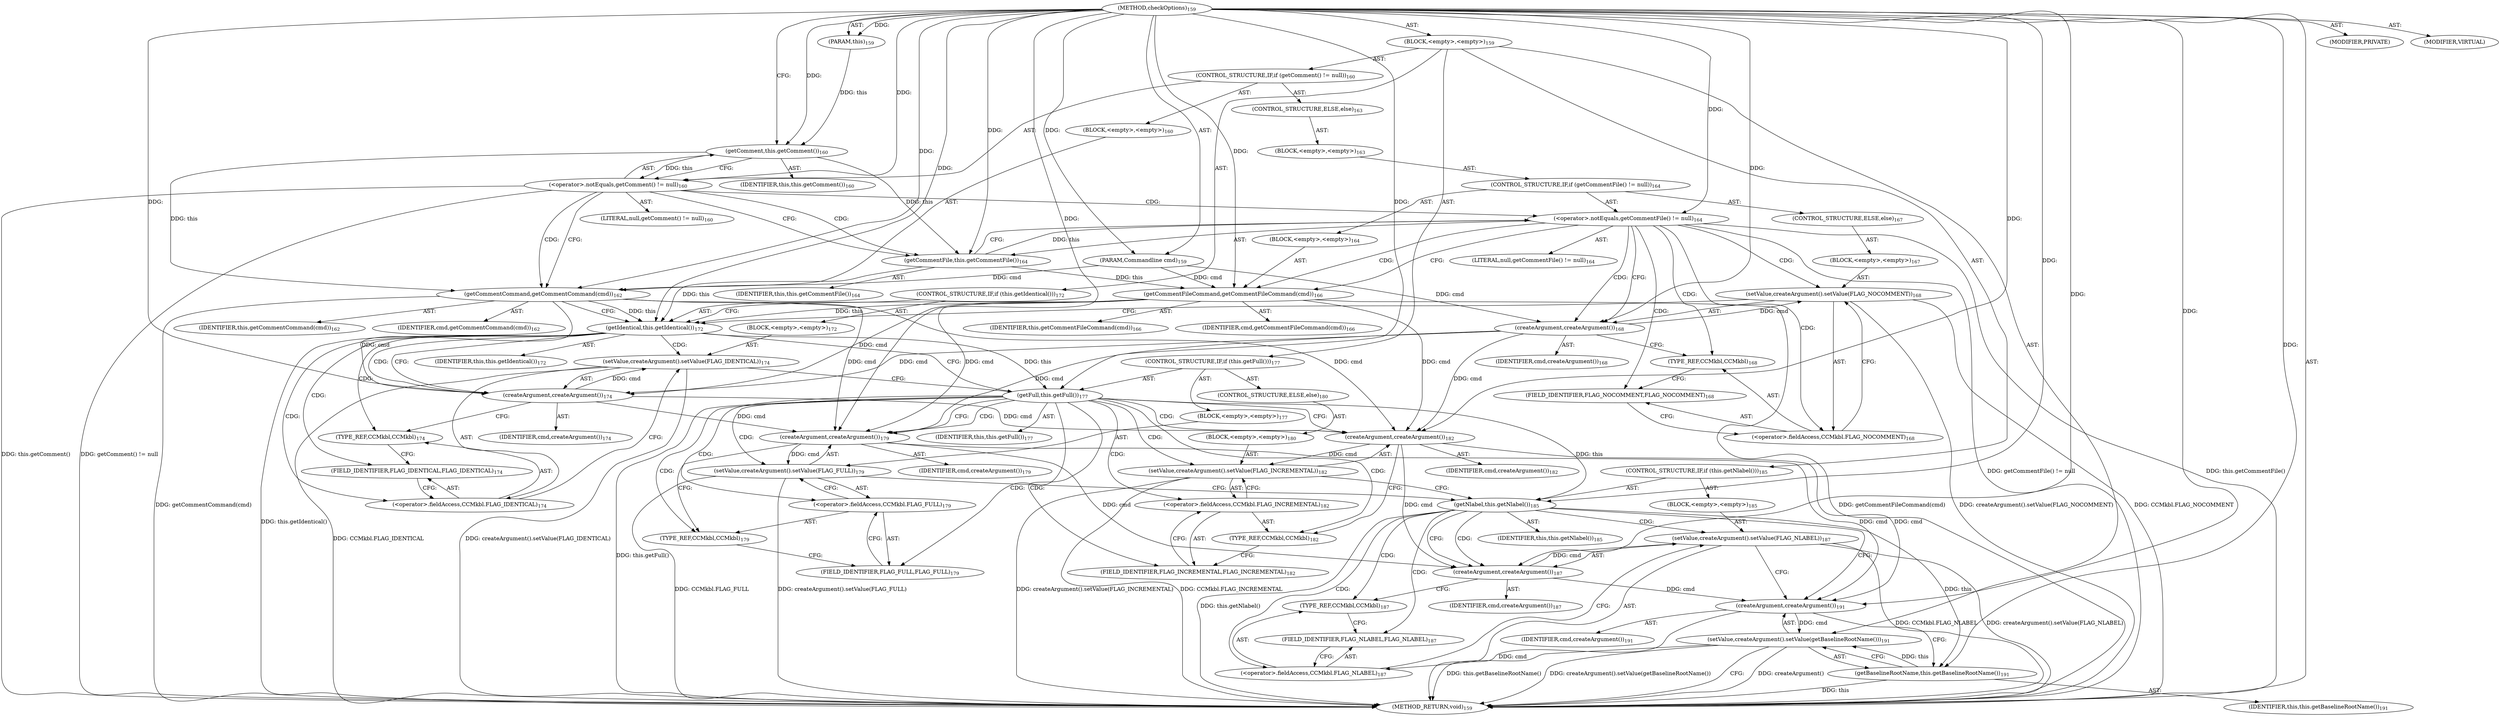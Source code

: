 digraph "checkOptions" {  
"111669149697" [label = <(METHOD,checkOptions)<SUB>159</SUB>> ]
"115964116993" [label = <(PARAM,this)<SUB>159</SUB>> ]
"115964116996" [label = <(PARAM,Commandline cmd)<SUB>159</SUB>> ]
"25769803780" [label = <(BLOCK,&lt;empty&gt;,&lt;empty&gt;)<SUB>159</SUB>> ]
"47244640258" [label = <(CONTROL_STRUCTURE,IF,if (getComment() != null))<SUB>160</SUB>> ]
"30064771098" [label = <(&lt;operator&gt;.notEquals,getComment() != null)<SUB>160</SUB>> ]
"30064771099" [label = <(getComment,this.getComment())<SUB>160</SUB>> ]
"68719476742" [label = <(IDENTIFIER,this,this.getComment())<SUB>160</SUB>> ]
"90194313219" [label = <(LITERAL,null,getComment() != null)<SUB>160</SUB>> ]
"25769803781" [label = <(BLOCK,&lt;empty&gt;,&lt;empty&gt;)<SUB>160</SUB>> ]
"30064771100" [label = <(getCommentCommand,getCommentCommand(cmd))<SUB>162</SUB>> ]
"68719476743" [label = <(IDENTIFIER,this,getCommentCommand(cmd))<SUB>162</SUB>> ]
"68719476774" [label = <(IDENTIFIER,cmd,getCommentCommand(cmd))<SUB>162</SUB>> ]
"47244640259" [label = <(CONTROL_STRUCTURE,ELSE,else)<SUB>163</SUB>> ]
"25769803782" [label = <(BLOCK,&lt;empty&gt;,&lt;empty&gt;)<SUB>163</SUB>> ]
"47244640260" [label = <(CONTROL_STRUCTURE,IF,if (getCommentFile() != null))<SUB>164</SUB>> ]
"30064771101" [label = <(&lt;operator&gt;.notEquals,getCommentFile() != null)<SUB>164</SUB>> ]
"30064771102" [label = <(getCommentFile,this.getCommentFile())<SUB>164</SUB>> ]
"68719476744" [label = <(IDENTIFIER,this,this.getCommentFile())<SUB>164</SUB>> ]
"90194313220" [label = <(LITERAL,null,getCommentFile() != null)<SUB>164</SUB>> ]
"25769803783" [label = <(BLOCK,&lt;empty&gt;,&lt;empty&gt;)<SUB>164</SUB>> ]
"30064771103" [label = <(getCommentFileCommand,getCommentFileCommand(cmd))<SUB>166</SUB>> ]
"68719476745" [label = <(IDENTIFIER,this,getCommentFileCommand(cmd))<SUB>166</SUB>> ]
"68719476775" [label = <(IDENTIFIER,cmd,getCommentFileCommand(cmd))<SUB>166</SUB>> ]
"47244640261" [label = <(CONTROL_STRUCTURE,ELSE,else)<SUB>167</SUB>> ]
"25769803784" [label = <(BLOCK,&lt;empty&gt;,&lt;empty&gt;)<SUB>167</SUB>> ]
"30064771104" [label = <(setValue,createArgument().setValue(FLAG_NOCOMMENT))<SUB>168</SUB>> ]
"30064771105" [label = <(createArgument,createArgument())<SUB>168</SUB>> ]
"68719476776" [label = <(IDENTIFIER,cmd,createArgument())<SUB>168</SUB>> ]
"30064771106" [label = <(&lt;operator&gt;.fieldAccess,CCMkbl.FLAG_NOCOMMENT)<SUB>168</SUB>> ]
"180388626432" [label = <(TYPE_REF,CCMkbl,CCMkbl)<SUB>168</SUB>> ]
"55834574848" [label = <(FIELD_IDENTIFIER,FLAG_NOCOMMENT,FLAG_NOCOMMENT)<SUB>168</SUB>> ]
"47244640262" [label = <(CONTROL_STRUCTURE,IF,if (this.getIdentical()))<SUB>172</SUB>> ]
"30064771107" [label = <(getIdentical,this.getIdentical())<SUB>172</SUB>> ]
"68719476746" [label = <(IDENTIFIER,this,this.getIdentical())<SUB>172</SUB>> ]
"25769803785" [label = <(BLOCK,&lt;empty&gt;,&lt;empty&gt;)<SUB>172</SUB>> ]
"30064771108" [label = <(setValue,createArgument().setValue(FLAG_IDENTICAL))<SUB>174</SUB>> ]
"30064771109" [label = <(createArgument,createArgument())<SUB>174</SUB>> ]
"68719476777" [label = <(IDENTIFIER,cmd,createArgument())<SUB>174</SUB>> ]
"30064771110" [label = <(&lt;operator&gt;.fieldAccess,CCMkbl.FLAG_IDENTICAL)<SUB>174</SUB>> ]
"180388626433" [label = <(TYPE_REF,CCMkbl,CCMkbl)<SUB>174</SUB>> ]
"55834574849" [label = <(FIELD_IDENTIFIER,FLAG_IDENTICAL,FLAG_IDENTICAL)<SUB>174</SUB>> ]
"47244640263" [label = <(CONTROL_STRUCTURE,IF,if (this.getFull()))<SUB>177</SUB>> ]
"30064771111" [label = <(getFull,this.getFull())<SUB>177</SUB>> ]
"68719476747" [label = <(IDENTIFIER,this,this.getFull())<SUB>177</SUB>> ]
"25769803786" [label = <(BLOCK,&lt;empty&gt;,&lt;empty&gt;)<SUB>177</SUB>> ]
"30064771112" [label = <(setValue,createArgument().setValue(FLAG_FULL))<SUB>179</SUB>> ]
"30064771113" [label = <(createArgument,createArgument())<SUB>179</SUB>> ]
"68719476778" [label = <(IDENTIFIER,cmd,createArgument())<SUB>179</SUB>> ]
"30064771114" [label = <(&lt;operator&gt;.fieldAccess,CCMkbl.FLAG_FULL)<SUB>179</SUB>> ]
"180388626434" [label = <(TYPE_REF,CCMkbl,CCMkbl)<SUB>179</SUB>> ]
"55834574850" [label = <(FIELD_IDENTIFIER,FLAG_FULL,FLAG_FULL)<SUB>179</SUB>> ]
"47244640264" [label = <(CONTROL_STRUCTURE,ELSE,else)<SUB>180</SUB>> ]
"25769803787" [label = <(BLOCK,&lt;empty&gt;,&lt;empty&gt;)<SUB>180</SUB>> ]
"30064771115" [label = <(setValue,createArgument().setValue(FLAG_INCREMENTAL))<SUB>182</SUB>> ]
"30064771116" [label = <(createArgument,createArgument())<SUB>182</SUB>> ]
"68719476779" [label = <(IDENTIFIER,cmd,createArgument())<SUB>182</SUB>> ]
"30064771117" [label = <(&lt;operator&gt;.fieldAccess,CCMkbl.FLAG_INCREMENTAL)<SUB>182</SUB>> ]
"180388626435" [label = <(TYPE_REF,CCMkbl,CCMkbl)<SUB>182</SUB>> ]
"55834574851" [label = <(FIELD_IDENTIFIER,FLAG_INCREMENTAL,FLAG_INCREMENTAL)<SUB>182</SUB>> ]
"47244640265" [label = <(CONTROL_STRUCTURE,IF,if (this.getNlabel()))<SUB>185</SUB>> ]
"30064771118" [label = <(getNlabel,this.getNlabel())<SUB>185</SUB>> ]
"68719476748" [label = <(IDENTIFIER,this,this.getNlabel())<SUB>185</SUB>> ]
"25769803788" [label = <(BLOCK,&lt;empty&gt;,&lt;empty&gt;)<SUB>185</SUB>> ]
"30064771119" [label = <(setValue,createArgument().setValue(FLAG_NLABEL))<SUB>187</SUB>> ]
"30064771120" [label = <(createArgument,createArgument())<SUB>187</SUB>> ]
"68719476780" [label = <(IDENTIFIER,cmd,createArgument())<SUB>187</SUB>> ]
"30064771121" [label = <(&lt;operator&gt;.fieldAccess,CCMkbl.FLAG_NLABEL)<SUB>187</SUB>> ]
"180388626436" [label = <(TYPE_REF,CCMkbl,CCMkbl)<SUB>187</SUB>> ]
"55834574852" [label = <(FIELD_IDENTIFIER,FLAG_NLABEL,FLAG_NLABEL)<SUB>187</SUB>> ]
"30064771122" [label = <(setValue,createArgument().setValue(getBaselineRootName()))<SUB>191</SUB>> ]
"30064771123" [label = <(createArgument,createArgument())<SUB>191</SUB>> ]
"68719476781" [label = <(IDENTIFIER,cmd,createArgument())<SUB>191</SUB>> ]
"30064771124" [label = <(getBaselineRootName,this.getBaselineRootName())<SUB>191</SUB>> ]
"68719476749" [label = <(IDENTIFIER,this,this.getBaselineRootName())<SUB>191</SUB>> ]
"133143986185" [label = <(MODIFIER,PRIVATE)> ]
"133143986186" [label = <(MODIFIER,VIRTUAL)> ]
"128849018881" [label = <(METHOD_RETURN,void)<SUB>159</SUB>> ]
  "111669149697" -> "115964116993"  [ label = "AST: "] 
  "111669149697" -> "115964116996"  [ label = "AST: "] 
  "111669149697" -> "25769803780"  [ label = "AST: "] 
  "111669149697" -> "133143986185"  [ label = "AST: "] 
  "111669149697" -> "133143986186"  [ label = "AST: "] 
  "111669149697" -> "128849018881"  [ label = "AST: "] 
  "25769803780" -> "47244640258"  [ label = "AST: "] 
  "25769803780" -> "47244640262"  [ label = "AST: "] 
  "25769803780" -> "47244640263"  [ label = "AST: "] 
  "25769803780" -> "47244640265"  [ label = "AST: "] 
  "25769803780" -> "30064771122"  [ label = "AST: "] 
  "47244640258" -> "30064771098"  [ label = "AST: "] 
  "47244640258" -> "25769803781"  [ label = "AST: "] 
  "47244640258" -> "47244640259"  [ label = "AST: "] 
  "30064771098" -> "30064771099"  [ label = "AST: "] 
  "30064771098" -> "90194313219"  [ label = "AST: "] 
  "30064771099" -> "68719476742"  [ label = "AST: "] 
  "25769803781" -> "30064771100"  [ label = "AST: "] 
  "30064771100" -> "68719476743"  [ label = "AST: "] 
  "30064771100" -> "68719476774"  [ label = "AST: "] 
  "47244640259" -> "25769803782"  [ label = "AST: "] 
  "25769803782" -> "47244640260"  [ label = "AST: "] 
  "47244640260" -> "30064771101"  [ label = "AST: "] 
  "47244640260" -> "25769803783"  [ label = "AST: "] 
  "47244640260" -> "47244640261"  [ label = "AST: "] 
  "30064771101" -> "30064771102"  [ label = "AST: "] 
  "30064771101" -> "90194313220"  [ label = "AST: "] 
  "30064771102" -> "68719476744"  [ label = "AST: "] 
  "25769803783" -> "30064771103"  [ label = "AST: "] 
  "30064771103" -> "68719476745"  [ label = "AST: "] 
  "30064771103" -> "68719476775"  [ label = "AST: "] 
  "47244640261" -> "25769803784"  [ label = "AST: "] 
  "25769803784" -> "30064771104"  [ label = "AST: "] 
  "30064771104" -> "30064771105"  [ label = "AST: "] 
  "30064771104" -> "30064771106"  [ label = "AST: "] 
  "30064771105" -> "68719476776"  [ label = "AST: "] 
  "30064771106" -> "180388626432"  [ label = "AST: "] 
  "30064771106" -> "55834574848"  [ label = "AST: "] 
  "47244640262" -> "30064771107"  [ label = "AST: "] 
  "47244640262" -> "25769803785"  [ label = "AST: "] 
  "30064771107" -> "68719476746"  [ label = "AST: "] 
  "25769803785" -> "30064771108"  [ label = "AST: "] 
  "30064771108" -> "30064771109"  [ label = "AST: "] 
  "30064771108" -> "30064771110"  [ label = "AST: "] 
  "30064771109" -> "68719476777"  [ label = "AST: "] 
  "30064771110" -> "180388626433"  [ label = "AST: "] 
  "30064771110" -> "55834574849"  [ label = "AST: "] 
  "47244640263" -> "30064771111"  [ label = "AST: "] 
  "47244640263" -> "25769803786"  [ label = "AST: "] 
  "47244640263" -> "47244640264"  [ label = "AST: "] 
  "30064771111" -> "68719476747"  [ label = "AST: "] 
  "25769803786" -> "30064771112"  [ label = "AST: "] 
  "30064771112" -> "30064771113"  [ label = "AST: "] 
  "30064771112" -> "30064771114"  [ label = "AST: "] 
  "30064771113" -> "68719476778"  [ label = "AST: "] 
  "30064771114" -> "180388626434"  [ label = "AST: "] 
  "30064771114" -> "55834574850"  [ label = "AST: "] 
  "47244640264" -> "25769803787"  [ label = "AST: "] 
  "25769803787" -> "30064771115"  [ label = "AST: "] 
  "30064771115" -> "30064771116"  [ label = "AST: "] 
  "30064771115" -> "30064771117"  [ label = "AST: "] 
  "30064771116" -> "68719476779"  [ label = "AST: "] 
  "30064771117" -> "180388626435"  [ label = "AST: "] 
  "30064771117" -> "55834574851"  [ label = "AST: "] 
  "47244640265" -> "30064771118"  [ label = "AST: "] 
  "47244640265" -> "25769803788"  [ label = "AST: "] 
  "30064771118" -> "68719476748"  [ label = "AST: "] 
  "25769803788" -> "30064771119"  [ label = "AST: "] 
  "30064771119" -> "30064771120"  [ label = "AST: "] 
  "30064771119" -> "30064771121"  [ label = "AST: "] 
  "30064771120" -> "68719476780"  [ label = "AST: "] 
  "30064771121" -> "180388626436"  [ label = "AST: "] 
  "30064771121" -> "55834574852"  [ label = "AST: "] 
  "30064771122" -> "30064771123"  [ label = "AST: "] 
  "30064771122" -> "30064771124"  [ label = "AST: "] 
  "30064771123" -> "68719476781"  [ label = "AST: "] 
  "30064771124" -> "68719476749"  [ label = "AST: "] 
  "30064771122" -> "128849018881"  [ label = "CFG: "] 
  "30064771098" -> "30064771100"  [ label = "CFG: "] 
  "30064771098" -> "30064771102"  [ label = "CFG: "] 
  "30064771107" -> "30064771109"  [ label = "CFG: "] 
  "30064771107" -> "30064771111"  [ label = "CFG: "] 
  "30064771111" -> "30064771113"  [ label = "CFG: "] 
  "30064771111" -> "30064771116"  [ label = "CFG: "] 
  "30064771118" -> "30064771120"  [ label = "CFG: "] 
  "30064771118" -> "30064771123"  [ label = "CFG: "] 
  "30064771123" -> "30064771124"  [ label = "CFG: "] 
  "30064771124" -> "30064771122"  [ label = "CFG: "] 
  "30064771099" -> "30064771098"  [ label = "CFG: "] 
  "30064771100" -> "30064771107"  [ label = "CFG: "] 
  "30064771108" -> "30064771111"  [ label = "CFG: "] 
  "30064771112" -> "30064771118"  [ label = "CFG: "] 
  "30064771119" -> "30064771123"  [ label = "CFG: "] 
  "30064771109" -> "180388626433"  [ label = "CFG: "] 
  "30064771110" -> "30064771108"  [ label = "CFG: "] 
  "30064771113" -> "180388626434"  [ label = "CFG: "] 
  "30064771114" -> "30064771112"  [ label = "CFG: "] 
  "30064771115" -> "30064771118"  [ label = "CFG: "] 
  "30064771120" -> "180388626436"  [ label = "CFG: "] 
  "30064771121" -> "30064771119"  [ label = "CFG: "] 
  "30064771101" -> "30064771103"  [ label = "CFG: "] 
  "30064771101" -> "30064771105"  [ label = "CFG: "] 
  "180388626433" -> "55834574849"  [ label = "CFG: "] 
  "55834574849" -> "30064771110"  [ label = "CFG: "] 
  "180388626434" -> "55834574850"  [ label = "CFG: "] 
  "55834574850" -> "30064771114"  [ label = "CFG: "] 
  "30064771116" -> "180388626435"  [ label = "CFG: "] 
  "30064771117" -> "30064771115"  [ label = "CFG: "] 
  "180388626436" -> "55834574852"  [ label = "CFG: "] 
  "55834574852" -> "30064771121"  [ label = "CFG: "] 
  "30064771102" -> "30064771101"  [ label = "CFG: "] 
  "30064771103" -> "30064771107"  [ label = "CFG: "] 
  "180388626435" -> "55834574851"  [ label = "CFG: "] 
  "55834574851" -> "30064771117"  [ label = "CFG: "] 
  "30064771104" -> "30064771107"  [ label = "CFG: "] 
  "30064771105" -> "180388626432"  [ label = "CFG: "] 
  "30064771106" -> "30064771104"  [ label = "CFG: "] 
  "180388626432" -> "55834574848"  [ label = "CFG: "] 
  "55834574848" -> "30064771106"  [ label = "CFG: "] 
  "111669149697" -> "30064771099"  [ label = "CFG: "] 
  "30064771098" -> "128849018881"  [ label = "DDG: this.getComment()"] 
  "30064771098" -> "128849018881"  [ label = "DDG: getComment() != null"] 
  "30064771101" -> "128849018881"  [ label = "DDG: this.getCommentFile()"] 
  "30064771101" -> "128849018881"  [ label = "DDG: getCommentFile() != null"] 
  "30064771104" -> "128849018881"  [ label = "DDG: CCMkbl.FLAG_NOCOMMENT"] 
  "30064771104" -> "128849018881"  [ label = "DDG: createArgument().setValue(FLAG_NOCOMMENT)"] 
  "30064771103" -> "128849018881"  [ label = "DDG: getCommentFileCommand(cmd)"] 
  "30064771100" -> "128849018881"  [ label = "DDG: getCommentCommand(cmd)"] 
  "30064771107" -> "128849018881"  [ label = "DDG: this.getIdentical()"] 
  "30064771108" -> "128849018881"  [ label = "DDG: CCMkbl.FLAG_IDENTICAL"] 
  "30064771108" -> "128849018881"  [ label = "DDG: createArgument().setValue(FLAG_IDENTICAL)"] 
  "30064771111" -> "128849018881"  [ label = "DDG: this.getFull()"] 
  "30064771115" -> "128849018881"  [ label = "DDG: CCMkbl.FLAG_INCREMENTAL"] 
  "30064771115" -> "128849018881"  [ label = "DDG: createArgument().setValue(FLAG_INCREMENTAL)"] 
  "30064771112" -> "128849018881"  [ label = "DDG: CCMkbl.FLAG_FULL"] 
  "30064771112" -> "128849018881"  [ label = "DDG: createArgument().setValue(FLAG_FULL)"] 
  "30064771118" -> "128849018881"  [ label = "DDG: this.getNlabel()"] 
  "30064771119" -> "128849018881"  [ label = "DDG: CCMkbl.FLAG_NLABEL"] 
  "30064771119" -> "128849018881"  [ label = "DDG: createArgument().setValue(FLAG_NLABEL)"] 
  "30064771123" -> "128849018881"  [ label = "DDG: cmd"] 
  "30064771122" -> "128849018881"  [ label = "DDG: createArgument()"] 
  "30064771124" -> "128849018881"  [ label = "DDG: this"] 
  "30064771122" -> "128849018881"  [ label = "DDG: this.getBaselineRootName()"] 
  "30064771122" -> "128849018881"  [ label = "DDG: createArgument().setValue(getBaselineRootName())"] 
  "111669149697" -> "115964116993"  [ label = "DDG: "] 
  "111669149697" -> "115964116996"  [ label = "DDG: "] 
  "30064771123" -> "30064771122"  [ label = "DDG: cmd"] 
  "30064771124" -> "30064771122"  [ label = "DDG: this"] 
  "30064771099" -> "30064771098"  [ label = "DDG: this"] 
  "111669149697" -> "30064771098"  [ label = "DDG: "] 
  "30064771102" -> "30064771107"  [ label = "DDG: this"] 
  "30064771103" -> "30064771107"  [ label = "DDG: this"] 
  "30064771100" -> "30064771107"  [ label = "DDG: this"] 
  "111669149697" -> "30064771107"  [ label = "DDG: "] 
  "30064771107" -> "30064771111"  [ label = "DDG: this"] 
  "111669149697" -> "30064771111"  [ label = "DDG: "] 
  "30064771111" -> "30064771118"  [ label = "DDG: this"] 
  "111669149697" -> "30064771118"  [ label = "DDG: "] 
  "30064771116" -> "30064771123"  [ label = "DDG: cmd"] 
  "30064771113" -> "30064771123"  [ label = "DDG: cmd"] 
  "30064771120" -> "30064771123"  [ label = "DDG: cmd"] 
  "111669149697" -> "30064771123"  [ label = "DDG: "] 
  "30064771118" -> "30064771124"  [ label = "DDG: this"] 
  "111669149697" -> "30064771124"  [ label = "DDG: "] 
  "115964116993" -> "30064771099"  [ label = "DDG: this"] 
  "111669149697" -> "30064771099"  [ label = "DDG: "] 
  "30064771099" -> "30064771100"  [ label = "DDG: this"] 
  "111669149697" -> "30064771100"  [ label = "DDG: "] 
  "115964116996" -> "30064771100"  [ label = "DDG: cmd"] 
  "30064771109" -> "30064771108"  [ label = "DDG: cmd"] 
  "30064771113" -> "30064771112"  [ label = "DDG: cmd"] 
  "30064771120" -> "30064771119"  [ label = "DDG: cmd"] 
  "30064771105" -> "30064771109"  [ label = "DDG: cmd"] 
  "30064771103" -> "30064771109"  [ label = "DDG: cmd"] 
  "30064771100" -> "30064771109"  [ label = "DDG: cmd"] 
  "111669149697" -> "30064771109"  [ label = "DDG: "] 
  "30064771105" -> "30064771113"  [ label = "DDG: cmd"] 
  "30064771103" -> "30064771113"  [ label = "DDG: cmd"] 
  "30064771100" -> "30064771113"  [ label = "DDG: cmd"] 
  "30064771109" -> "30064771113"  [ label = "DDG: cmd"] 
  "111669149697" -> "30064771113"  [ label = "DDG: "] 
  "30064771116" -> "30064771115"  [ label = "DDG: cmd"] 
  "30064771116" -> "30064771120"  [ label = "DDG: cmd"] 
  "30064771113" -> "30064771120"  [ label = "DDG: cmd"] 
  "111669149697" -> "30064771120"  [ label = "DDG: "] 
  "30064771102" -> "30064771101"  [ label = "DDG: this"] 
  "111669149697" -> "30064771101"  [ label = "DDG: "] 
  "30064771105" -> "30064771116"  [ label = "DDG: cmd"] 
  "30064771103" -> "30064771116"  [ label = "DDG: cmd"] 
  "30064771100" -> "30064771116"  [ label = "DDG: cmd"] 
  "30064771109" -> "30064771116"  [ label = "DDG: cmd"] 
  "111669149697" -> "30064771116"  [ label = "DDG: "] 
  "30064771099" -> "30064771102"  [ label = "DDG: this"] 
  "111669149697" -> "30064771102"  [ label = "DDG: "] 
  "30064771102" -> "30064771103"  [ label = "DDG: this"] 
  "111669149697" -> "30064771103"  [ label = "DDG: "] 
  "115964116996" -> "30064771103"  [ label = "DDG: cmd"] 
  "30064771105" -> "30064771104"  [ label = "DDG: cmd"] 
  "115964116996" -> "30064771105"  [ label = "DDG: cmd"] 
  "111669149697" -> "30064771105"  [ label = "DDG: "] 
  "30064771098" -> "30064771102"  [ label = "CDG: "] 
  "30064771098" -> "30064771101"  [ label = "CDG: "] 
  "30064771098" -> "30064771100"  [ label = "CDG: "] 
  "30064771107" -> "180388626433"  [ label = "CDG: "] 
  "30064771107" -> "55834574849"  [ label = "CDG: "] 
  "30064771107" -> "30064771110"  [ label = "CDG: "] 
  "30064771107" -> "30064771109"  [ label = "CDG: "] 
  "30064771107" -> "30064771108"  [ label = "CDG: "] 
  "30064771111" -> "180388626435"  [ label = "CDG: "] 
  "30064771111" -> "180388626434"  [ label = "CDG: "] 
  "30064771111" -> "55834574851"  [ label = "CDG: "] 
  "30064771111" -> "55834574850"  [ label = "CDG: "] 
  "30064771111" -> "30064771117"  [ label = "CDG: "] 
  "30064771111" -> "30064771116"  [ label = "CDG: "] 
  "30064771111" -> "30064771115"  [ label = "CDG: "] 
  "30064771111" -> "30064771114"  [ label = "CDG: "] 
  "30064771111" -> "30064771113"  [ label = "CDG: "] 
  "30064771111" -> "30064771112"  [ label = "CDG: "] 
  "30064771118" -> "180388626436"  [ label = "CDG: "] 
  "30064771118" -> "55834574852"  [ label = "CDG: "] 
  "30064771118" -> "30064771121"  [ label = "CDG: "] 
  "30064771118" -> "30064771120"  [ label = "CDG: "] 
  "30064771118" -> "30064771119"  [ label = "CDG: "] 
  "30064771101" -> "180388626432"  [ label = "CDG: "] 
  "30064771101" -> "55834574848"  [ label = "CDG: "] 
  "30064771101" -> "30064771106"  [ label = "CDG: "] 
  "30064771101" -> "30064771105"  [ label = "CDG: "] 
  "30064771101" -> "30064771104"  [ label = "CDG: "] 
  "30064771101" -> "30064771103"  [ label = "CDG: "] 
}
